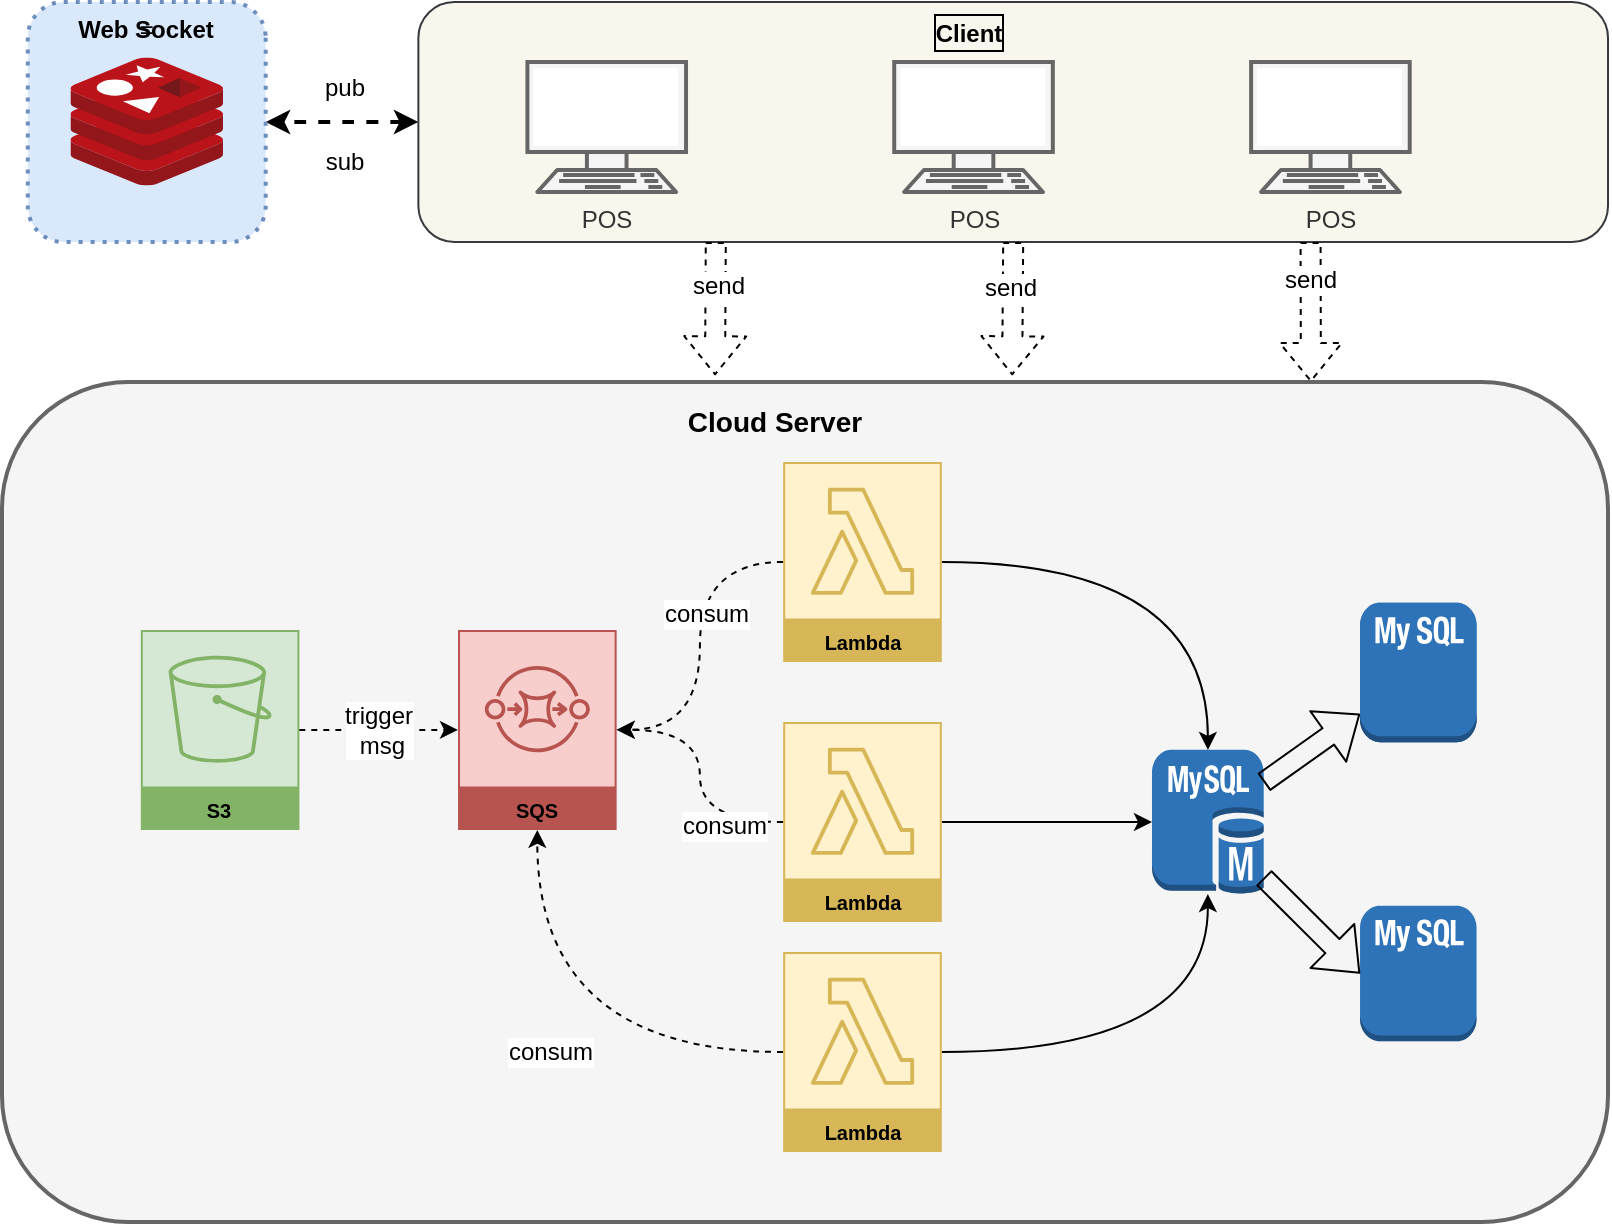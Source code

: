 <mxfile version="20.5.3" type="github">
  <diagram id="V88cLBYXny2uTj7bvYnx" name="Page-1">
    <mxGraphModel dx="872" dy="511" grid="1" gridSize="10" guides="1" tooltips="1" connect="1" arrows="1" fold="1" page="1" pageScale="1" pageWidth="827" pageHeight="1169" math="0" shadow="0">
      <root>
        <mxCell id="0" />
        <mxCell id="1" parent="0" />
        <mxCell id="n3jLeNd7gvsoVcwVAwn--98" value="" style="group;rounded=1;" vertex="1" connectable="0" parent="1">
          <mxGeometry x="17" y="30" width="803" height="610" as="geometry" />
        </mxCell>
        <mxCell id="n3jLeNd7gvsoVcwVAwn--8" style="rounded=1;orthogonalLoop=1;jettySize=auto;html=1;exitX=0.5;exitY=1;exitDx=0;exitDy=0;fontSize=14;dashed=1;strokeWidth=2;startArrow=classic;startFill=1;curved=1;" edge="1" parent="n3jLeNd7gvsoVcwVAwn--98" source="3O1Ug9BHx4P57wt1Cydo-20">
          <mxGeometry relative="1" as="geometry">
            <mxPoint x="131.851" y="60" as="targetPoint" />
          </mxGeometry>
        </mxCell>
        <mxCell id="3O1Ug9BHx4P57wt1Cydo-20" value="" style="rounded=1;whiteSpace=wrap;html=1;glass=0;shadow=0;fillColor=#f9f7ed;strokeColor=#36393d;direction=south;" parent="n3jLeNd7gvsoVcwVAwn--98" vertex="1">
          <mxGeometry x="208.185" width="594.815" height="120" as="geometry" />
        </mxCell>
        <mxCell id="3O1Ug9BHx4P57wt1Cydo-24" value="&lt;b style=&quot;&quot;&gt;&lt;font style=&quot;font-size: 12px;&quot;&gt;Client&lt;/font&gt;&lt;/b&gt;" style="text;html=1;strokeColor=none;fillColor=none;align=center;verticalAlign=middle;whiteSpace=wrap;rounded=1;fontSize=14;labelBorderColor=default;" parent="n3jLeNd7gvsoVcwVAwn--98" vertex="1">
          <mxGeometry x="456.02" width="55.251" height="30" as="geometry" />
        </mxCell>
        <mxCell id="3O1Ug9BHx4P57wt1Cydo-30" value="POS" style="fontColor=#333333;verticalAlign=top;verticalLabelPosition=bottom;labelPosition=center;align=center;html=1;outlineConnect=0;fillColor=#f5f5f5;strokeColor=#666666;gradientDirection=north;strokeWidth=2;shape=mxgraph.networks.terminal;rounded=1;" parent="n3jLeNd7gvsoVcwVAwn--98" vertex="1">
          <mxGeometry x="262.71" y="30" width="79.309" height="65" as="geometry" />
        </mxCell>
        <mxCell id="3O1Ug9BHx4P57wt1Cydo-31" value="POS" style="fontColor=#333333;verticalAlign=top;verticalLabelPosition=bottom;labelPosition=center;align=center;html=1;outlineConnect=0;fillColor=#f5f5f5;strokeColor=#666666;gradientDirection=north;strokeWidth=2;shape=mxgraph.networks.terminal;rounded=1;" parent="n3jLeNd7gvsoVcwVAwn--98" vertex="1">
          <mxGeometry x="446.111" y="30" width="79.309" height="65" as="geometry" />
        </mxCell>
        <mxCell id="3O1Ug9BHx4P57wt1Cydo-33" value="POS" style="fontColor=#333333;verticalAlign=top;verticalLabelPosition=bottom;labelPosition=center;align=center;html=1;outlineConnect=0;fillColor=#f5f5f5;strokeColor=#666666;gradientDirection=north;strokeWidth=2;shape=mxgraph.networks.terminal;rounded=1;" parent="n3jLeNd7gvsoVcwVAwn--98" vertex="1">
          <mxGeometry x="624.556" y="30" width="79.309" height="65" as="geometry" />
        </mxCell>
        <mxCell id="3O1Ug9BHx4P57wt1Cydo-35" value="=" style="group;shadow=0;rounded=1;labelBackgroundColor=none;labelBorderColor=none;dashed=1;dashPattern=1 2;strokeWidth=2;fillColor=#dae8fc;strokeColor=#6c8ebf;direction=south;" parent="n3jLeNd7gvsoVcwVAwn--98" vertex="1" connectable="0">
          <mxGeometry x="12.888" width="118.963" height="120" as="geometry" />
        </mxCell>
        <mxCell id="n3jLeNd7gvsoVcwVAwn--1" value="&lt;font size=&quot;1&quot; style=&quot;&quot;&gt;&lt;b style=&quot;font-size: 12px;&quot;&gt;Web Socket&lt;/b&gt;&lt;/font&gt;" style="text;html=1;strokeColor=none;fillColor=none;align=center;verticalAlign=middle;whiteSpace=wrap;rounded=1;strokeWidth=2;" vertex="1" parent="3O1Ug9BHx4P57wt1Cydo-35">
          <mxGeometry x="18.558" y="11.812" width="81.847" height="4.068" as="geometry" />
        </mxCell>
        <mxCell id="n3jLeNd7gvsoVcwVAwn--9" value="" style="aspect=fixed;html=1;points=[];align=center;image;fontSize=12;image=img/lib/mscae/Cache_Redis_Product.svg;strokeWidth=2;rounded=1;" vertex="1" parent="3O1Ug9BHx4P57wt1Cydo-35">
          <mxGeometry x="21.358" y="27.692" width="76.255" height="64.057" as="geometry" />
        </mxCell>
        <mxCell id="n3jLeNd7gvsoVcwVAwn--12" value="pub" style="text;html=1;strokeColor=none;fillColor=none;align=center;verticalAlign=middle;whiteSpace=wrap;rounded=1;strokeWidth=2;fontSize=12;" vertex="1" parent="n3jLeNd7gvsoVcwVAwn--98">
          <mxGeometry x="141.764" y="28" width="59.481" height="30" as="geometry" />
        </mxCell>
        <mxCell id="n3jLeNd7gvsoVcwVAwn--14" value="" style="rounded=1;whiteSpace=wrap;html=1;strokeWidth=2;fontSize=12;fillColor=#f5f5f5;fontColor=#333333;strokeColor=#666666;" vertex="1" parent="n3jLeNd7gvsoVcwVAwn--98">
          <mxGeometry y="190" width="803" height="420" as="geometry" />
        </mxCell>
        <mxCell id="n3jLeNd7gvsoVcwVAwn--91" style="rounded=1;orthogonalLoop=1;jettySize=auto;html=1;exitX=1;exitY=0.75;exitDx=0;exitDy=0;entryX=0.444;entryY=-0.008;entryDx=0;entryDy=0;entryPerimeter=0;dashed=1;strokeWidth=1;fontSize=12;startArrow=none;startFill=0;shape=flexArrow;curved=1;" edge="1" parent="n3jLeNd7gvsoVcwVAwn--98" source="3O1Ug9BHx4P57wt1Cydo-20" target="n3jLeNd7gvsoVcwVAwn--14">
          <mxGeometry relative="1" as="geometry" />
        </mxCell>
        <mxCell id="n3jLeNd7gvsoVcwVAwn--95" value="send" style="edgeLabel;html=1;align=center;verticalAlign=middle;resizable=0;points=[];fontSize=12;rounded=1;" vertex="1" connectable="0" parent="n3jLeNd7gvsoVcwVAwn--91">
          <mxGeometry x="-0.346" y="1" relative="1" as="geometry">
            <mxPoint as="offset" />
          </mxGeometry>
        </mxCell>
        <mxCell id="n3jLeNd7gvsoVcwVAwn--93" style="rounded=1;orthogonalLoop=1;jettySize=auto;html=1;exitX=1;exitY=0.5;exitDx=0;exitDy=0;entryX=0.629;entryY=-0.008;entryDx=0;entryDy=0;entryPerimeter=0;dashed=1;strokeWidth=1;fontSize=12;startArrow=none;startFill=0;shape=flexArrow;curved=1;" edge="1" parent="n3jLeNd7gvsoVcwVAwn--98" source="3O1Ug9BHx4P57wt1Cydo-20" target="n3jLeNd7gvsoVcwVAwn--14">
          <mxGeometry relative="1" as="geometry" />
        </mxCell>
        <mxCell id="n3jLeNd7gvsoVcwVAwn--96" value="send" style="edgeLabel;html=1;align=center;verticalAlign=middle;resizable=0;points=[];fontSize=12;rounded=1;" vertex="1" connectable="0" parent="n3jLeNd7gvsoVcwVAwn--93">
          <mxGeometry x="-0.328" y="-2" relative="1" as="geometry">
            <mxPoint as="offset" />
          </mxGeometry>
        </mxCell>
        <mxCell id="n3jLeNd7gvsoVcwVAwn--94" style="rounded=1;orthogonalLoop=1;jettySize=auto;html=1;exitX=1;exitY=0.25;exitDx=0;exitDy=0;entryX=0.815;entryY=0;entryDx=0;entryDy=0;entryPerimeter=0;dashed=1;strokeWidth=1;fontSize=12;startArrow=none;startFill=0;shape=flexArrow;curved=1;" edge="1" parent="n3jLeNd7gvsoVcwVAwn--98" source="3O1Ug9BHx4P57wt1Cydo-20" target="n3jLeNd7gvsoVcwVAwn--14">
          <mxGeometry relative="1" as="geometry" />
        </mxCell>
        <mxCell id="n3jLeNd7gvsoVcwVAwn--97" value="send" style="edgeLabel;html=1;align=center;verticalAlign=middle;resizable=0;points=[];fontSize=12;rounded=1;" vertex="1" connectable="0" parent="n3jLeNd7gvsoVcwVAwn--94">
          <mxGeometry x="-0.463" y="-1" relative="1" as="geometry">
            <mxPoint as="offset" />
          </mxGeometry>
        </mxCell>
        <mxCell id="n3jLeNd7gvsoVcwVAwn--13" value="sub" style="text;html=1;strokeColor=none;fillColor=none;align=center;verticalAlign=middle;whiteSpace=wrap;rounded=1;strokeWidth=2;fontSize=12;" vertex="1" parent="n3jLeNd7gvsoVcwVAwn--98">
          <mxGeometry x="141.764" y="65" width="59.481" height="30" as="geometry" />
        </mxCell>
        <mxCell id="n3jLeNd7gvsoVcwVAwn--57" value="S3" style="outlineConnect=0;strokeColor=#82b366;fillColor=#d5e8d4;dashed=0;verticalLabelPosition=middle;verticalAlign=bottom;align=center;html=1;whiteSpace=wrap;fontSize=10;fontStyle=1;spacing=3;shape=mxgraph.aws4.productIcon;prIcon=mxgraph.aws4.s3;strokeWidth=2;rounded=1;" vertex="1" parent="n3jLeNd7gvsoVcwVAwn--98">
          <mxGeometry x="69.395" y="313.94" width="79.309" height="100" as="geometry" />
        </mxCell>
        <mxCell id="n3jLeNd7gvsoVcwVAwn--60" value="SQS" style="outlineConnect=0;strokeColor=#b85450;fillColor=#f8cecc;dashed=0;verticalLabelPosition=middle;verticalAlign=bottom;align=center;html=1;whiteSpace=wrap;fontSize=10;fontStyle=1;spacing=3;shape=mxgraph.aws4.productIcon;prIcon=mxgraph.aws4.sqs;strokeWidth=2;rounded=1;" vertex="1" parent="n3jLeNd7gvsoVcwVAwn--98">
          <mxGeometry x="228.012" y="313.94" width="79.309" height="100" as="geometry" />
        </mxCell>
        <mxCell id="n3jLeNd7gvsoVcwVAwn--69" value="trigger&lt;br&gt;&amp;nbsp;msg" style="edgeStyle=none;rounded=1;orthogonalLoop=1;jettySize=auto;html=1;dashed=1;strokeWidth=1;fontSize=12;startArrow=none;startFill=0;curved=1;" edge="1" parent="n3jLeNd7gvsoVcwVAwn--98" source="n3jLeNd7gvsoVcwVAwn--57" target="n3jLeNd7gvsoVcwVAwn--60">
          <mxGeometry relative="1" as="geometry" />
        </mxCell>
        <mxCell id="n3jLeNd7gvsoVcwVAwn--75" style="edgeStyle=orthogonalEdgeStyle;rounded=1;orthogonalLoop=1;jettySize=auto;html=1;strokeWidth=1;fontSize=12;startArrow=none;startFill=0;dashed=1;curved=1;" edge="1" parent="n3jLeNd7gvsoVcwVAwn--98" source="n3jLeNd7gvsoVcwVAwn--61" target="n3jLeNd7gvsoVcwVAwn--60">
          <mxGeometry relative="1" as="geometry" />
        </mxCell>
        <mxCell id="n3jLeNd7gvsoVcwVAwn--76" value="consum" style="edgeLabel;html=1;align=center;verticalAlign=middle;resizable=0;points=[];fontSize=12;rounded=1;" vertex="1" connectable="0" parent="n3jLeNd7gvsoVcwVAwn--75">
          <mxGeometry x="-0.197" y="3" relative="1" as="geometry">
            <mxPoint as="offset" />
          </mxGeometry>
        </mxCell>
        <mxCell id="n3jLeNd7gvsoVcwVAwn--100" style="edgeStyle=orthogonalEdgeStyle;curved=1;rounded=0;orthogonalLoop=1;jettySize=auto;html=1;" edge="1" parent="n3jLeNd7gvsoVcwVAwn--98" source="n3jLeNd7gvsoVcwVAwn--61" target="n3jLeNd7gvsoVcwVAwn--62">
          <mxGeometry relative="1" as="geometry" />
        </mxCell>
        <mxCell id="n3jLeNd7gvsoVcwVAwn--61" value="Lambda" style="outlineConnect=0;strokeColor=#d6b656;fillColor=#fff2cc;dashed=0;verticalLabelPosition=middle;verticalAlign=bottom;align=center;html=1;whiteSpace=wrap;fontSize=10;fontStyle=1;spacing=3;shape=mxgraph.aws4.productIcon;prIcon=mxgraph.aws4.lambda;strokeWidth=2;rounded=1;" vertex="1" parent="n3jLeNd7gvsoVcwVAwn--98">
          <mxGeometry x="390.595" y="230" width="79.309" height="100" as="geometry" />
        </mxCell>
        <mxCell id="n3jLeNd7gvsoVcwVAwn--62" value="" style="outlineConnect=0;dashed=0;verticalLabelPosition=bottom;verticalAlign=top;align=center;html=1;shape=mxgraph.aws3.mysql_db_instance;fillColor=#2E73B8;gradientColor=none;dashPattern=1 1;fontColor=#1A1A1A;labelBorderColor=none;rounded=1;" vertex="1" parent="n3jLeNd7gvsoVcwVAwn--98">
          <mxGeometry x="574.99" y="373.936" width="55.865" height="72.127" as="geometry" />
        </mxCell>
        <mxCell id="n3jLeNd7gvsoVcwVAwn--63" value="" style="outlineConnect=0;dashed=0;verticalLabelPosition=bottom;verticalAlign=top;align=center;html=1;shape=mxgraph.aws3.mysql_db_instance_2;fillColor=#2E73B8;gradientColor=none;dashPattern=1 1;fontColor=#1A1A1A;labelBorderColor=none;rounded=1;" vertex="1" parent="n3jLeNd7gvsoVcwVAwn--98">
          <mxGeometry x="679.023" y="300.361" width="58.259" height="69.707" as="geometry" />
        </mxCell>
        <mxCell id="n3jLeNd7gvsoVcwVAwn--64" value="" style="rounded=1;orthogonalLoop=1;jettySize=auto;html=1;fontColor=#1A1A1A;elbow=vertical;shape=flexArrow;labelBorderColor=none;curved=1;" edge="1" parent="n3jLeNd7gvsoVcwVAwn--98" source="n3jLeNd7gvsoVcwVAwn--62" target="n3jLeNd7gvsoVcwVAwn--63">
          <mxGeometry relative="1" as="geometry" />
        </mxCell>
        <mxCell id="n3jLeNd7gvsoVcwVAwn--65" value="" style="outlineConnect=0;dashed=0;verticalLabelPosition=bottom;verticalAlign=top;align=center;html=1;shape=mxgraph.aws3.mysql_db_instance_2;fillColor=#2E73B8;gradientColor=none;dashPattern=1 1;fontColor=#1A1A1A;labelBorderColor=none;rounded=1;" vertex="1" parent="n3jLeNd7gvsoVcwVAwn--98">
          <mxGeometry x="679.023" y="451.877" width="58.259" height="67.771" as="geometry" />
        </mxCell>
        <mxCell id="n3jLeNd7gvsoVcwVAwn--66" style="rounded=1;orthogonalLoop=1;jettySize=auto;html=1;entryX=0;entryY=0.5;entryDx=0;entryDy=0;entryPerimeter=0;fontColor=#1A1A1A;shape=flexArrow;labelBorderColor=none;curved=1;" edge="1" parent="n3jLeNd7gvsoVcwVAwn--98" source="n3jLeNd7gvsoVcwVAwn--62" target="n3jLeNd7gvsoVcwVAwn--65">
          <mxGeometry relative="1" as="geometry" />
        </mxCell>
        <mxCell id="n3jLeNd7gvsoVcwVAwn--79" value="consum" style="edgeStyle=orthogonalEdgeStyle;rounded=1;orthogonalLoop=1;jettySize=auto;html=1;strokeWidth=1;fontSize=12;startArrow=none;startFill=0;dashed=1;curved=1;" edge="1" parent="n3jLeNd7gvsoVcwVAwn--98" source="n3jLeNd7gvsoVcwVAwn--67" target="n3jLeNd7gvsoVcwVAwn--60">
          <mxGeometry relative="1" as="geometry">
            <mxPoint x="317.235" y="360" as="targetPoint" />
          </mxGeometry>
        </mxCell>
        <mxCell id="n3jLeNd7gvsoVcwVAwn--99" style="edgeStyle=orthogonalEdgeStyle;curved=1;rounded=0;orthogonalLoop=1;jettySize=auto;html=1;" edge="1" parent="n3jLeNd7gvsoVcwVAwn--98" source="n3jLeNd7gvsoVcwVAwn--67" target="n3jLeNd7gvsoVcwVAwn--62">
          <mxGeometry relative="1" as="geometry" />
        </mxCell>
        <mxCell id="n3jLeNd7gvsoVcwVAwn--67" value="Lambda" style="outlineConnect=0;strokeColor=#d6b656;fillColor=#fff2cc;dashed=0;verticalLabelPosition=middle;verticalAlign=bottom;align=center;html=1;whiteSpace=wrap;fontSize=10;fontStyle=1;spacing=3;shape=mxgraph.aws4.productIcon;prIcon=mxgraph.aws4.lambda;strokeWidth=2;rounded=1;" vertex="1" parent="n3jLeNd7gvsoVcwVAwn--98">
          <mxGeometry x="390.595" y="475" width="79.309" height="100" as="geometry" />
        </mxCell>
        <mxCell id="n3jLeNd7gvsoVcwVAwn--77" value="" style="edgeStyle=orthogonalEdgeStyle;rounded=1;orthogonalLoop=1;jettySize=auto;html=1;strokeWidth=1;fontSize=12;startArrow=none;startFill=0;dashed=1;curved=1;" edge="1" parent="n3jLeNd7gvsoVcwVAwn--98" source="n3jLeNd7gvsoVcwVAwn--68" target="n3jLeNd7gvsoVcwVAwn--60">
          <mxGeometry relative="1" as="geometry" />
        </mxCell>
        <mxCell id="n3jLeNd7gvsoVcwVAwn--78" value="consum" style="edgeLabel;html=1;align=center;verticalAlign=middle;resizable=0;points=[];fontSize=12;rounded=1;" vertex="1" connectable="0" parent="n3jLeNd7gvsoVcwVAwn--77">
          <mxGeometry x="-0.537" y="2" relative="1" as="geometry">
            <mxPoint as="offset" />
          </mxGeometry>
        </mxCell>
        <mxCell id="n3jLeNd7gvsoVcwVAwn--88" style="edgeStyle=orthogonalEdgeStyle;rounded=1;orthogonalLoop=1;jettySize=auto;html=1;entryX=0;entryY=0.5;entryDx=0;entryDy=0;entryPerimeter=0;strokeWidth=1;fontSize=12;startArrow=none;startFill=0;curved=1;" edge="1" parent="n3jLeNd7gvsoVcwVAwn--98" source="n3jLeNd7gvsoVcwVAwn--68" target="n3jLeNd7gvsoVcwVAwn--62">
          <mxGeometry relative="1" as="geometry" />
        </mxCell>
        <mxCell id="n3jLeNd7gvsoVcwVAwn--68" value="Lambda" style="outlineConnect=0;strokeColor=#d6b656;fillColor=#fff2cc;dashed=0;verticalLabelPosition=middle;verticalAlign=bottom;align=center;html=1;whiteSpace=wrap;fontSize=10;fontStyle=1;spacing=3;shape=mxgraph.aws4.productIcon;prIcon=mxgraph.aws4.lambda;strokeWidth=2;rounded=1;" vertex="1" parent="n3jLeNd7gvsoVcwVAwn--98">
          <mxGeometry x="390.595" y="360" width="79.309" height="100" as="geometry" />
        </mxCell>
        <mxCell id="n3jLeNd7gvsoVcwVAwn--87" value="" style="outlineConnect=0;dashed=0;verticalLabelPosition=bottom;verticalAlign=top;align=center;html=1;shape=mxgraph.aws3.mysql_db_instance_2;fillColor=#2E73B8;gradientColor=none;dashPattern=1 1;fontColor=#1A1A1A;labelBorderColor=none;rounded=1;" vertex="1" parent="n3jLeNd7gvsoVcwVAwn--98">
          <mxGeometry x="679.023" y="300.361" width="58.259" height="69.707" as="geometry" />
        </mxCell>
        <mxCell id="n3jLeNd7gvsoVcwVAwn--90" value="Cloud Server" style="text;html=1;strokeColor=none;fillColor=none;align=center;verticalAlign=middle;whiteSpace=wrap;rounded=1;strokeWidth=2;fontSize=14;fontStyle=1;" vertex="1" parent="n3jLeNd7gvsoVcwVAwn--98">
          <mxGeometry x="307.321" y="200" width="158.617" height="20" as="geometry" />
        </mxCell>
      </root>
    </mxGraphModel>
  </diagram>
</mxfile>
